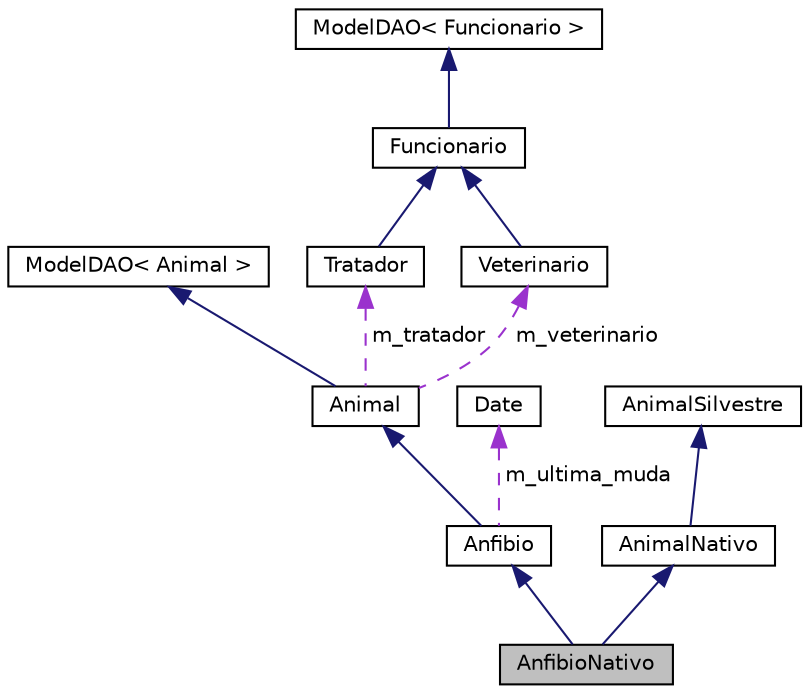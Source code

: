 digraph "AnfibioNativo"
{
  edge [fontname="Helvetica",fontsize="10",labelfontname="Helvetica",labelfontsize="10"];
  node [fontname="Helvetica",fontsize="10",shape=record];
  Node6 [label="AnfibioNativo",height=0.2,width=0.4,color="black", fillcolor="grey75", style="filled", fontcolor="black"];
  Node7 -> Node6 [dir="back",color="midnightblue",fontsize="10",style="solid"];
  Node7 [label="Anfibio",height=0.2,width=0.4,color="black", fillcolor="white", style="filled",URL="$d4/d13/classAnfibio.html"];
  Node8 -> Node7 [dir="back",color="midnightblue",fontsize="10",style="solid"];
  Node8 [label="Animal",height=0.2,width=0.4,color="black", fillcolor="white", style="filled",URL="$d7/dac/classAnimal.html"];
  Node9 -> Node8 [dir="back",color="midnightblue",fontsize="10",style="solid"];
  Node9 [label="ModelDAO\< Animal \>",height=0.2,width=0.4,color="black", fillcolor="white", style="filled",URL="$df/dd0/classModelDAO.html"];
  Node10 -> Node8 [dir="back",color="darkorchid3",fontsize="10",style="dashed",label=" m_tratador" ];
  Node10 [label="Tratador",height=0.2,width=0.4,color="black", fillcolor="white", style="filled",URL="$d1/dce/classTratador.html"];
  Node11 -> Node10 [dir="back",color="midnightblue",fontsize="10",style="solid"];
  Node11 [label="Funcionario",height=0.2,width=0.4,color="black", fillcolor="white", style="filled",URL="$d2/de9/classFuncionario.html"];
  Node12 -> Node11 [dir="back",color="midnightblue",fontsize="10",style="solid"];
  Node12 [label="ModelDAO\< Funcionario \>",height=0.2,width=0.4,color="black", fillcolor="white", style="filled",URL="$df/dd0/classModelDAO.html"];
  Node13 -> Node8 [dir="back",color="darkorchid3",fontsize="10",style="dashed",label=" m_veterinario" ];
  Node13 [label="Veterinario",height=0.2,width=0.4,color="black", fillcolor="white", style="filled",URL="$df/d71/classVeterinario.html"];
  Node11 -> Node13 [dir="back",color="midnightblue",fontsize="10",style="solid"];
  Node14 -> Node7 [dir="back",color="darkorchid3",fontsize="10",style="dashed",label=" m_ultima_muda" ];
  Node14 [label="Date",height=0.2,width=0.4,color="black", fillcolor="white", style="filled",URL="$de/d4a/classDate.html"];
  Node15 -> Node6 [dir="back",color="midnightblue",fontsize="10",style="solid"];
  Node15 [label="AnimalNativo",height=0.2,width=0.4,color="black", fillcolor="white", style="filled",URL="$d3/dfa/classAnimalNativo.html"];
  Node16 -> Node15 [dir="back",color="midnightblue",fontsize="10",style="solid"];
  Node16 [label="AnimalSilvestre",height=0.2,width=0.4,color="black", fillcolor="white", style="filled",URL="$de/d8e/classAnimalSilvestre.html"];
}
